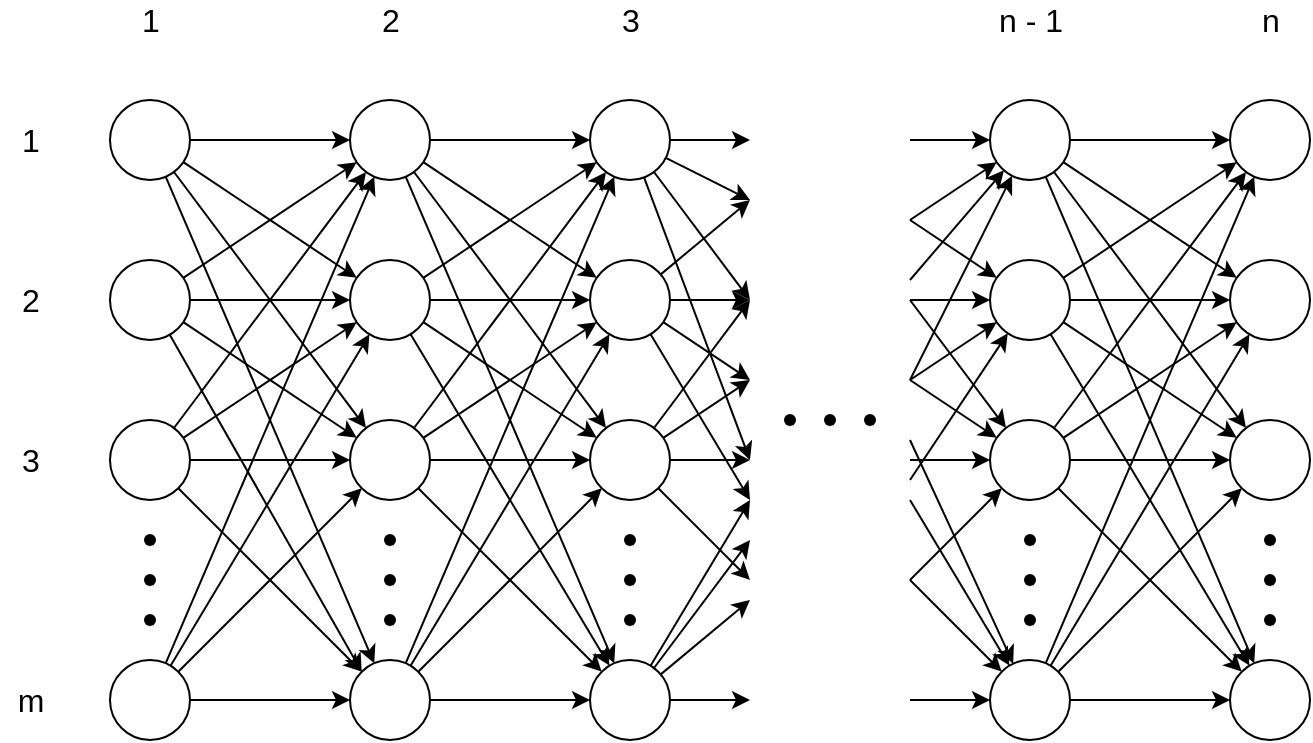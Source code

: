 <mxfile version="18.1.3" type="device"><diagram id="mf-LYb5DEH1-Xhx5cjMU" name="Page-1"><mxGraphModel dx="996" dy="654" grid="1" gridSize="10" guides="1" tooltips="1" connect="1" arrows="1" fold="1" page="1" pageScale="1" pageWidth="1654" pageHeight="1169" math="0" shadow="0"><root><mxCell id="0"/><mxCell id="1" parent="0"/><mxCell id="UJIW4poSNdz6K4RoHGK4-62" style="rounded=0;orthogonalLoop=1;jettySize=auto;html=1;fontSize=16;" parent="1" source="UJIW4poSNdz6K4RoHGK4-2" target="UJIW4poSNdz6K4RoHGK4-34" edge="1"><mxGeometry relative="1" as="geometry"/></mxCell><mxCell id="UJIW4poSNdz6K4RoHGK4-63" style="rounded=0;orthogonalLoop=1;jettySize=auto;html=1;fontSize=16;" parent="1" source="UJIW4poSNdz6K4RoHGK4-2" target="UJIW4poSNdz6K4RoHGK4-35" edge="1"><mxGeometry relative="1" as="geometry"/></mxCell><mxCell id="UJIW4poSNdz6K4RoHGK4-64" style="edgeStyle=none;rounded=0;orthogonalLoop=1;jettySize=auto;html=1;fontSize=16;" parent="1" source="UJIW4poSNdz6K4RoHGK4-2" target="UJIW4poSNdz6K4RoHGK4-36" edge="1"><mxGeometry relative="1" as="geometry"/></mxCell><mxCell id="UJIW4poSNdz6K4RoHGK4-65" style="edgeStyle=none;rounded=0;orthogonalLoop=1;jettySize=auto;html=1;fontSize=16;" parent="1" source="UJIW4poSNdz6K4RoHGK4-2" target="UJIW4poSNdz6K4RoHGK4-37" edge="1"><mxGeometry relative="1" as="geometry"/></mxCell><mxCell id="UJIW4poSNdz6K4RoHGK4-2" value="" style="ellipse;whiteSpace=wrap;html=1;aspect=fixed;fontSize=16;" parent="1" vertex="1"><mxGeometry x="120" y="80" width="40" height="40" as="geometry"/></mxCell><mxCell id="UJIW4poSNdz6K4RoHGK4-66" style="edgeStyle=none;rounded=0;orthogonalLoop=1;jettySize=auto;html=1;fontSize=16;" parent="1" source="UJIW4poSNdz6K4RoHGK4-4" target="UJIW4poSNdz6K4RoHGK4-34" edge="1"><mxGeometry relative="1" as="geometry"/></mxCell><mxCell id="UJIW4poSNdz6K4RoHGK4-70" style="edgeStyle=none;rounded=0;orthogonalLoop=1;jettySize=auto;html=1;fontSize=16;" parent="1" source="UJIW4poSNdz6K4RoHGK4-4" target="UJIW4poSNdz6K4RoHGK4-35" edge="1"><mxGeometry relative="1" as="geometry"/></mxCell><mxCell id="UJIW4poSNdz6K4RoHGK4-71" style="edgeStyle=none;rounded=0;orthogonalLoop=1;jettySize=auto;html=1;fontSize=16;" parent="1" source="UJIW4poSNdz6K4RoHGK4-4" target="UJIW4poSNdz6K4RoHGK4-36" edge="1"><mxGeometry relative="1" as="geometry"/></mxCell><mxCell id="UJIW4poSNdz6K4RoHGK4-72" style="edgeStyle=none;rounded=0;orthogonalLoop=1;jettySize=auto;html=1;entryX=0;entryY=0;entryDx=0;entryDy=0;fontSize=16;" parent="1" source="UJIW4poSNdz6K4RoHGK4-4" target="UJIW4poSNdz6K4RoHGK4-37" edge="1"><mxGeometry relative="1" as="geometry"/></mxCell><mxCell id="UJIW4poSNdz6K4RoHGK4-4" value="" style="ellipse;whiteSpace=wrap;html=1;aspect=fixed;fontSize=16;" parent="1" vertex="1"><mxGeometry x="120" y="160" width="40" height="40" as="geometry"/></mxCell><mxCell id="UJIW4poSNdz6K4RoHGK4-67" style="edgeStyle=none;rounded=0;orthogonalLoop=1;jettySize=auto;html=1;fontSize=16;" parent="1" source="UJIW4poSNdz6K4RoHGK4-6" target="UJIW4poSNdz6K4RoHGK4-34" edge="1"><mxGeometry relative="1" as="geometry"/></mxCell><mxCell id="UJIW4poSNdz6K4RoHGK4-73" style="edgeStyle=none;rounded=0;orthogonalLoop=1;jettySize=auto;html=1;fontSize=16;" parent="1" source="UJIW4poSNdz6K4RoHGK4-6" target="UJIW4poSNdz6K4RoHGK4-35" edge="1"><mxGeometry relative="1" as="geometry"/></mxCell><mxCell id="UJIW4poSNdz6K4RoHGK4-74" style="edgeStyle=none;rounded=0;orthogonalLoop=1;jettySize=auto;html=1;fontSize=16;" parent="1" source="UJIW4poSNdz6K4RoHGK4-6" target="UJIW4poSNdz6K4RoHGK4-36" edge="1"><mxGeometry relative="1" as="geometry"/></mxCell><mxCell id="UJIW4poSNdz6K4RoHGK4-75" style="edgeStyle=none;rounded=0;orthogonalLoop=1;jettySize=auto;html=1;fontSize=16;" parent="1" source="UJIW4poSNdz6K4RoHGK4-6" target="UJIW4poSNdz6K4RoHGK4-37" edge="1"><mxGeometry relative="1" as="geometry"/></mxCell><mxCell id="UJIW4poSNdz6K4RoHGK4-6" value="" style="ellipse;whiteSpace=wrap;html=1;aspect=fixed;fontSize=16;" parent="1" vertex="1"><mxGeometry x="120" y="240" width="40" height="40" as="geometry"/></mxCell><mxCell id="UJIW4poSNdz6K4RoHGK4-68" style="edgeStyle=none;rounded=0;orthogonalLoop=1;jettySize=auto;html=1;fontSize=16;" parent="1" source="UJIW4poSNdz6K4RoHGK4-8" target="UJIW4poSNdz6K4RoHGK4-34" edge="1"><mxGeometry relative="1" as="geometry"/></mxCell><mxCell id="UJIW4poSNdz6K4RoHGK4-76" style="edgeStyle=none;rounded=0;orthogonalLoop=1;jettySize=auto;html=1;fontSize=16;" parent="1" source="UJIW4poSNdz6K4RoHGK4-8" target="UJIW4poSNdz6K4RoHGK4-35" edge="1"><mxGeometry relative="1" as="geometry"/></mxCell><mxCell id="UJIW4poSNdz6K4RoHGK4-77" style="edgeStyle=none;rounded=0;orthogonalLoop=1;jettySize=auto;html=1;fontSize=16;" parent="1" source="UJIW4poSNdz6K4RoHGK4-8" target="UJIW4poSNdz6K4RoHGK4-36" edge="1"><mxGeometry relative="1" as="geometry"/></mxCell><mxCell id="UJIW4poSNdz6K4RoHGK4-78" style="edgeStyle=none;rounded=0;orthogonalLoop=1;jettySize=auto;html=1;fontSize=16;" parent="1" source="UJIW4poSNdz6K4RoHGK4-8" target="UJIW4poSNdz6K4RoHGK4-37" edge="1"><mxGeometry relative="1" as="geometry"/></mxCell><mxCell id="UJIW4poSNdz6K4RoHGK4-8" value="" style="ellipse;whiteSpace=wrap;html=1;aspect=fixed;fontSize=16;" parent="1" vertex="1"><mxGeometry x="120" y="360" width="40" height="40" as="geometry"/></mxCell><mxCell id="UJIW4poSNdz6K4RoHGK4-20" value="" style="shape=waypoint;sketch=0;fillStyle=solid;size=6;pointerEvents=1;points=[];fillColor=none;resizable=0;rotatable=0;perimeter=centerPerimeter;snapToPoint=1;fontSize=16;" parent="1" vertex="1"><mxGeometry x="120" y="280" width="40" height="40" as="geometry"/></mxCell><mxCell id="UJIW4poSNdz6K4RoHGK4-21" value="" style="shape=waypoint;sketch=0;fillStyle=solid;size=6;pointerEvents=1;points=[];fillColor=none;resizable=0;rotatable=0;perimeter=centerPerimeter;snapToPoint=1;fontSize=16;" parent="1" vertex="1"><mxGeometry x="120" y="300" width="40" height="40" as="geometry"/></mxCell><mxCell id="UJIW4poSNdz6K4RoHGK4-22" value="" style="shape=waypoint;sketch=0;fillStyle=solid;size=6;pointerEvents=1;points=[];fillColor=none;resizable=0;rotatable=0;perimeter=centerPerimeter;snapToPoint=1;fontSize=16;" parent="1" vertex="1"><mxGeometry x="120" y="320" width="40" height="40" as="geometry"/></mxCell><mxCell id="UJIW4poSNdz6K4RoHGK4-79" style="edgeStyle=none;rounded=0;orthogonalLoop=1;jettySize=auto;html=1;fontSize=16;" parent="1" source="UJIW4poSNdz6K4RoHGK4-34" target="UJIW4poSNdz6K4RoHGK4-41" edge="1"><mxGeometry relative="1" as="geometry"/></mxCell><mxCell id="UJIW4poSNdz6K4RoHGK4-80" style="edgeStyle=none;rounded=0;orthogonalLoop=1;jettySize=auto;html=1;fontSize=16;" parent="1" source="UJIW4poSNdz6K4RoHGK4-34" target="UJIW4poSNdz6K4RoHGK4-42" edge="1"><mxGeometry relative="1" as="geometry"/></mxCell><mxCell id="UJIW4poSNdz6K4RoHGK4-81" style="edgeStyle=none;rounded=0;orthogonalLoop=1;jettySize=auto;html=1;fontSize=16;" parent="1" source="UJIW4poSNdz6K4RoHGK4-34" target="UJIW4poSNdz6K4RoHGK4-43" edge="1"><mxGeometry relative="1" as="geometry"/></mxCell><mxCell id="UJIW4poSNdz6K4RoHGK4-84" style="edgeStyle=none;rounded=0;orthogonalLoop=1;jettySize=auto;html=1;fontSize=16;" parent="1" source="UJIW4poSNdz6K4RoHGK4-34" target="UJIW4poSNdz6K4RoHGK4-44" edge="1"><mxGeometry relative="1" as="geometry"/></mxCell><mxCell id="UJIW4poSNdz6K4RoHGK4-34" value="" style="ellipse;whiteSpace=wrap;html=1;aspect=fixed;fontSize=16;" parent="1" vertex="1"><mxGeometry x="240" y="80" width="40" height="40" as="geometry"/></mxCell><mxCell id="UJIW4poSNdz6K4RoHGK4-82" style="edgeStyle=none;rounded=0;orthogonalLoop=1;jettySize=auto;html=1;fontSize=16;" parent="1" source="UJIW4poSNdz6K4RoHGK4-35" target="UJIW4poSNdz6K4RoHGK4-44" edge="1"><mxGeometry relative="1" as="geometry"/></mxCell><mxCell id="UJIW4poSNdz6K4RoHGK4-83" style="edgeStyle=none;rounded=0;orthogonalLoop=1;jettySize=auto;html=1;fontSize=16;" parent="1" source="UJIW4poSNdz6K4RoHGK4-35" target="UJIW4poSNdz6K4RoHGK4-43" edge="1"><mxGeometry relative="1" as="geometry"/></mxCell><mxCell id="UJIW4poSNdz6K4RoHGK4-86" style="edgeStyle=none;rounded=0;orthogonalLoop=1;jettySize=auto;html=1;fontSize=16;" parent="1" source="UJIW4poSNdz6K4RoHGK4-35" target="UJIW4poSNdz6K4RoHGK4-42" edge="1"><mxGeometry relative="1" as="geometry"/></mxCell><mxCell id="UJIW4poSNdz6K4RoHGK4-87" style="edgeStyle=none;rounded=0;orthogonalLoop=1;jettySize=auto;html=1;fontSize=16;" parent="1" source="UJIW4poSNdz6K4RoHGK4-35" target="UJIW4poSNdz6K4RoHGK4-41" edge="1"><mxGeometry relative="1" as="geometry"/></mxCell><mxCell id="UJIW4poSNdz6K4RoHGK4-35" value="" style="ellipse;whiteSpace=wrap;html=1;aspect=fixed;fontSize=16;" parent="1" vertex="1"><mxGeometry x="240" y="160" width="40" height="40" as="geometry"/></mxCell><mxCell id="UJIW4poSNdz6K4RoHGK4-88" style="edgeStyle=none;rounded=0;orthogonalLoop=1;jettySize=auto;html=1;fontSize=16;" parent="1" source="UJIW4poSNdz6K4RoHGK4-36" target="UJIW4poSNdz6K4RoHGK4-41" edge="1"><mxGeometry relative="1" as="geometry"/></mxCell><mxCell id="UJIW4poSNdz6K4RoHGK4-89" style="edgeStyle=none;rounded=0;orthogonalLoop=1;jettySize=auto;html=1;fontSize=16;" parent="1" source="UJIW4poSNdz6K4RoHGK4-36" target="UJIW4poSNdz6K4RoHGK4-42" edge="1"><mxGeometry relative="1" as="geometry"/></mxCell><mxCell id="UJIW4poSNdz6K4RoHGK4-90" style="edgeStyle=none;rounded=0;orthogonalLoop=1;jettySize=auto;html=1;fontSize=16;" parent="1" source="UJIW4poSNdz6K4RoHGK4-36" target="UJIW4poSNdz6K4RoHGK4-43" edge="1"><mxGeometry relative="1" as="geometry"/></mxCell><mxCell id="UJIW4poSNdz6K4RoHGK4-91" style="edgeStyle=none;rounded=0;orthogonalLoop=1;jettySize=auto;html=1;fontSize=16;" parent="1" source="UJIW4poSNdz6K4RoHGK4-36" target="UJIW4poSNdz6K4RoHGK4-44" edge="1"><mxGeometry relative="1" as="geometry"/></mxCell><mxCell id="UJIW4poSNdz6K4RoHGK4-36" value="" style="ellipse;whiteSpace=wrap;html=1;aspect=fixed;fontSize=16;" parent="1" vertex="1"><mxGeometry x="240" y="240" width="40" height="40" as="geometry"/></mxCell><mxCell id="UJIW4poSNdz6K4RoHGK4-92" style="edgeStyle=none;rounded=0;orthogonalLoop=1;jettySize=auto;html=1;fontSize=16;" parent="1" source="UJIW4poSNdz6K4RoHGK4-37" target="UJIW4poSNdz6K4RoHGK4-41" edge="1"><mxGeometry relative="1" as="geometry"/></mxCell><mxCell id="UJIW4poSNdz6K4RoHGK4-93" style="edgeStyle=none;rounded=0;orthogonalLoop=1;jettySize=auto;html=1;fontSize=16;" parent="1" source="UJIW4poSNdz6K4RoHGK4-37" target="UJIW4poSNdz6K4RoHGK4-42" edge="1"><mxGeometry relative="1" as="geometry"/></mxCell><mxCell id="UJIW4poSNdz6K4RoHGK4-94" style="edgeStyle=none;rounded=0;orthogonalLoop=1;jettySize=auto;html=1;entryX=0;entryY=1;entryDx=0;entryDy=0;fontSize=16;" parent="1" source="UJIW4poSNdz6K4RoHGK4-37" target="UJIW4poSNdz6K4RoHGK4-43" edge="1"><mxGeometry relative="1" as="geometry"/></mxCell><mxCell id="UJIW4poSNdz6K4RoHGK4-95" style="edgeStyle=none;rounded=0;orthogonalLoop=1;jettySize=auto;html=1;fontSize=16;" parent="1" source="UJIW4poSNdz6K4RoHGK4-37" target="UJIW4poSNdz6K4RoHGK4-44" edge="1"><mxGeometry relative="1" as="geometry"/></mxCell><mxCell id="UJIW4poSNdz6K4RoHGK4-37" value="" style="ellipse;whiteSpace=wrap;html=1;aspect=fixed;fontSize=16;" parent="1" vertex="1"><mxGeometry x="240" y="360" width="40" height="40" as="geometry"/></mxCell><mxCell id="UJIW4poSNdz6K4RoHGK4-38" value="" style="shape=waypoint;sketch=0;fillStyle=solid;size=6;pointerEvents=1;points=[];fillColor=none;resizable=0;rotatable=0;perimeter=centerPerimeter;snapToPoint=1;fontSize=16;" parent="1" vertex="1"><mxGeometry x="240" y="280" width="40" height="40" as="geometry"/></mxCell><mxCell id="UJIW4poSNdz6K4RoHGK4-39" value="" style="shape=waypoint;sketch=0;fillStyle=solid;size=6;pointerEvents=1;points=[];fillColor=none;resizable=0;rotatable=0;perimeter=centerPerimeter;snapToPoint=1;fontSize=16;" parent="1" vertex="1"><mxGeometry x="240" y="300" width="40" height="40" as="geometry"/></mxCell><mxCell id="UJIW4poSNdz6K4RoHGK4-40" value="" style="shape=waypoint;sketch=0;fillStyle=solid;size=6;pointerEvents=1;points=[];fillColor=none;resizable=0;rotatable=0;perimeter=centerPerimeter;snapToPoint=1;fontSize=16;" parent="1" vertex="1"><mxGeometry x="240" y="320" width="40" height="40" as="geometry"/></mxCell><mxCell id="GWXw7TSS-0p1jNU9GzfS-12" style="edgeStyle=none;rounded=0;orthogonalLoop=1;jettySize=auto;html=1;fontSize=16;" edge="1" parent="1" source="UJIW4poSNdz6K4RoHGK4-41"><mxGeometry relative="1" as="geometry"><mxPoint x="440" y="100" as="targetPoint"/></mxGeometry></mxCell><mxCell id="GWXw7TSS-0p1jNU9GzfS-13" style="edgeStyle=none;rounded=0;orthogonalLoop=1;jettySize=auto;html=1;fontSize=16;" edge="1" parent="1" source="UJIW4poSNdz6K4RoHGK4-41"><mxGeometry relative="1" as="geometry"><mxPoint x="440" y="130" as="targetPoint"/></mxGeometry></mxCell><mxCell id="GWXw7TSS-0p1jNU9GzfS-14" style="edgeStyle=none;rounded=0;orthogonalLoop=1;jettySize=auto;html=1;fontSize=16;" edge="1" parent="1" source="UJIW4poSNdz6K4RoHGK4-41"><mxGeometry relative="1" as="geometry"><mxPoint x="440" y="180" as="targetPoint"/></mxGeometry></mxCell><mxCell id="GWXw7TSS-0p1jNU9GzfS-15" style="edgeStyle=none;rounded=0;orthogonalLoop=1;jettySize=auto;html=1;fontSize=16;" edge="1" parent="1" source="UJIW4poSNdz6K4RoHGK4-41"><mxGeometry relative="1" as="geometry"><mxPoint x="440" y="260" as="targetPoint"/></mxGeometry></mxCell><mxCell id="UJIW4poSNdz6K4RoHGK4-41" value="" style="ellipse;whiteSpace=wrap;html=1;aspect=fixed;fontSize=16;" parent="1" vertex="1"><mxGeometry x="360" y="80" width="40" height="40" as="geometry"/></mxCell><mxCell id="GWXw7TSS-0p1jNU9GzfS-16" style="edgeStyle=none;rounded=0;orthogonalLoop=1;jettySize=auto;html=1;fontSize=16;" edge="1" parent="1" source="UJIW4poSNdz6K4RoHGK4-42"><mxGeometry relative="1" as="geometry"><mxPoint x="440" y="130" as="targetPoint"/></mxGeometry></mxCell><mxCell id="GWXw7TSS-0p1jNU9GzfS-17" style="edgeStyle=none;rounded=0;orthogonalLoop=1;jettySize=auto;html=1;fontSize=16;" edge="1" parent="1" source="UJIW4poSNdz6K4RoHGK4-42"><mxGeometry relative="1" as="geometry"><mxPoint x="440" y="180" as="targetPoint"/></mxGeometry></mxCell><mxCell id="GWXw7TSS-0p1jNU9GzfS-18" style="edgeStyle=none;rounded=0;orthogonalLoop=1;jettySize=auto;html=1;fontSize=16;" edge="1" parent="1" source="UJIW4poSNdz6K4RoHGK4-42"><mxGeometry relative="1" as="geometry"><mxPoint x="440" y="280" as="targetPoint"/></mxGeometry></mxCell><mxCell id="GWXw7TSS-0p1jNU9GzfS-20" style="edgeStyle=none;rounded=0;orthogonalLoop=1;jettySize=auto;html=1;fontSize=16;" edge="1" parent="1" source="UJIW4poSNdz6K4RoHGK4-42"><mxGeometry relative="1" as="geometry"><mxPoint x="440" y="220" as="targetPoint"/></mxGeometry></mxCell><mxCell id="UJIW4poSNdz6K4RoHGK4-42" value="" style="ellipse;whiteSpace=wrap;html=1;aspect=fixed;fontSize=16;" parent="1" vertex="1"><mxGeometry x="360" y="160" width="40" height="40" as="geometry"/></mxCell><mxCell id="GWXw7TSS-0p1jNU9GzfS-21" style="edgeStyle=none;rounded=0;orthogonalLoop=1;jettySize=auto;html=1;fontSize=16;" edge="1" parent="1" source="UJIW4poSNdz6K4RoHGK4-43"><mxGeometry relative="1" as="geometry"><mxPoint x="440" y="260" as="targetPoint"/></mxGeometry></mxCell><mxCell id="GWXw7TSS-0p1jNU9GzfS-22" style="edgeStyle=none;rounded=0;orthogonalLoop=1;jettySize=auto;html=1;fontSize=16;" edge="1" parent="1" source="UJIW4poSNdz6K4RoHGK4-43"><mxGeometry relative="1" as="geometry"><mxPoint x="440" y="220" as="targetPoint"/></mxGeometry></mxCell><mxCell id="GWXw7TSS-0p1jNU9GzfS-23" style="edgeStyle=none;rounded=0;orthogonalLoop=1;jettySize=auto;html=1;fontSize=16;" edge="1" parent="1" source="UJIW4poSNdz6K4RoHGK4-43"><mxGeometry relative="1" as="geometry"><mxPoint x="440" y="180" as="targetPoint"/></mxGeometry></mxCell><mxCell id="GWXw7TSS-0p1jNU9GzfS-24" style="edgeStyle=none;rounded=0;orthogonalLoop=1;jettySize=auto;html=1;fontSize=16;" edge="1" parent="1" source="UJIW4poSNdz6K4RoHGK4-43"><mxGeometry relative="1" as="geometry"><mxPoint x="440" y="320" as="targetPoint"/></mxGeometry></mxCell><mxCell id="UJIW4poSNdz6K4RoHGK4-43" value="" style="ellipse;whiteSpace=wrap;html=1;aspect=fixed;fontSize=16;" parent="1" vertex="1"><mxGeometry x="360" y="240" width="40" height="40" as="geometry"/></mxCell><mxCell id="GWXw7TSS-0p1jNU9GzfS-25" style="edgeStyle=none;rounded=0;orthogonalLoop=1;jettySize=auto;html=1;fontSize=16;" edge="1" parent="1" source="UJIW4poSNdz6K4RoHGK4-44"><mxGeometry relative="1" as="geometry"><mxPoint x="440" y="380" as="targetPoint"/></mxGeometry></mxCell><mxCell id="GWXw7TSS-0p1jNU9GzfS-26" style="edgeStyle=none;rounded=0;orthogonalLoop=1;jettySize=auto;html=1;fontSize=16;" edge="1" parent="1" source="UJIW4poSNdz6K4RoHGK4-44"><mxGeometry relative="1" as="geometry"><mxPoint x="440" y="330" as="targetPoint"/></mxGeometry></mxCell><mxCell id="GWXw7TSS-0p1jNU9GzfS-27" style="edgeStyle=none;rounded=0;orthogonalLoop=1;jettySize=auto;html=1;fontSize=16;" edge="1" parent="1" source="UJIW4poSNdz6K4RoHGK4-44"><mxGeometry relative="1" as="geometry"><mxPoint x="440" y="300" as="targetPoint"/></mxGeometry></mxCell><mxCell id="GWXw7TSS-0p1jNU9GzfS-28" style="edgeStyle=none;rounded=0;orthogonalLoop=1;jettySize=auto;html=1;fontSize=16;" edge="1" parent="1" source="UJIW4poSNdz6K4RoHGK4-44"><mxGeometry relative="1" as="geometry"><mxPoint x="440" y="280" as="targetPoint"/></mxGeometry></mxCell><mxCell id="UJIW4poSNdz6K4RoHGK4-44" value="" style="ellipse;whiteSpace=wrap;html=1;aspect=fixed;fontSize=16;" parent="1" vertex="1"><mxGeometry x="360" y="360" width="40" height="40" as="geometry"/></mxCell><mxCell id="UJIW4poSNdz6K4RoHGK4-45" value="" style="shape=waypoint;sketch=0;fillStyle=solid;size=6;pointerEvents=1;points=[];fillColor=none;resizable=0;rotatable=0;perimeter=centerPerimeter;snapToPoint=1;fontSize=16;" parent="1" vertex="1"><mxGeometry x="360" y="280" width="40" height="40" as="geometry"/></mxCell><mxCell id="UJIW4poSNdz6K4RoHGK4-46" value="" style="shape=waypoint;sketch=0;fillStyle=solid;size=6;pointerEvents=1;points=[];fillColor=none;resizable=0;rotatable=0;perimeter=centerPerimeter;snapToPoint=1;fontSize=16;" parent="1" vertex="1"><mxGeometry x="360" y="300" width="40" height="40" as="geometry"/></mxCell><mxCell id="UJIW4poSNdz6K4RoHGK4-47" value="" style="shape=waypoint;sketch=0;fillStyle=solid;size=6;pointerEvents=1;points=[];fillColor=none;resizable=0;rotatable=0;perimeter=centerPerimeter;snapToPoint=1;fontSize=16;" parent="1" vertex="1"><mxGeometry x="360" y="320" width="40" height="40" as="geometry"/></mxCell><mxCell id="UJIW4poSNdz6K4RoHGK4-99" style="edgeStyle=none;rounded=0;orthogonalLoop=1;jettySize=auto;html=1;fontSize=16;" parent="1" source="UJIW4poSNdz6K4RoHGK4-48" target="UJIW4poSNdz6K4RoHGK4-55" edge="1"><mxGeometry relative="1" as="geometry"/></mxCell><mxCell id="UJIW4poSNdz6K4RoHGK4-100" style="edgeStyle=none;rounded=0;orthogonalLoop=1;jettySize=auto;html=1;fontSize=16;" parent="1" source="UJIW4poSNdz6K4RoHGK4-48" target="UJIW4poSNdz6K4RoHGK4-56" edge="1"><mxGeometry relative="1" as="geometry"/></mxCell><mxCell id="UJIW4poSNdz6K4RoHGK4-101" style="edgeStyle=none;rounded=0;orthogonalLoop=1;jettySize=auto;html=1;fontSize=16;" parent="1" source="UJIW4poSNdz6K4RoHGK4-48" target="UJIW4poSNdz6K4RoHGK4-57" edge="1"><mxGeometry relative="1" as="geometry"/></mxCell><mxCell id="UJIW4poSNdz6K4RoHGK4-102" style="edgeStyle=none;rounded=0;orthogonalLoop=1;jettySize=auto;html=1;fontSize=16;" parent="1" source="UJIW4poSNdz6K4RoHGK4-48" target="UJIW4poSNdz6K4RoHGK4-58" edge="1"><mxGeometry relative="1" as="geometry"/></mxCell><mxCell id="GWXw7TSS-0p1jNU9GzfS-32" style="edgeStyle=none;rounded=0;orthogonalLoop=1;jettySize=auto;html=1;fontSize=16;startArrow=classic;startFill=1;endArrow=none;endFill=0;" edge="1" parent="1" source="UJIW4poSNdz6K4RoHGK4-48"><mxGeometry relative="1" as="geometry"><mxPoint x="520" y="100" as="targetPoint"/></mxGeometry></mxCell><mxCell id="GWXw7TSS-0p1jNU9GzfS-33" style="edgeStyle=none;rounded=0;orthogonalLoop=1;jettySize=auto;html=1;fontSize=16;startArrow=classic;startFill=1;endArrow=none;endFill=0;" edge="1" parent="1" source="UJIW4poSNdz6K4RoHGK4-48"><mxGeometry relative="1" as="geometry"><mxPoint x="520" y="140" as="targetPoint"/></mxGeometry></mxCell><mxCell id="GWXw7TSS-0p1jNU9GzfS-35" style="edgeStyle=none;rounded=0;orthogonalLoop=1;jettySize=auto;html=1;fontSize=16;startArrow=classic;startFill=1;endArrow=none;endFill=0;" edge="1" parent="1" source="UJIW4poSNdz6K4RoHGK4-48"><mxGeometry relative="1" as="geometry"><mxPoint x="520" y="170" as="targetPoint"/></mxGeometry></mxCell><mxCell id="GWXw7TSS-0p1jNU9GzfS-36" style="edgeStyle=none;rounded=0;orthogonalLoop=1;jettySize=auto;html=1;fontSize=16;startArrow=classic;startFill=1;endArrow=none;endFill=0;" edge="1" parent="1" source="UJIW4poSNdz6K4RoHGK4-48"><mxGeometry relative="1" as="geometry"><mxPoint x="520" y="220" as="targetPoint"/></mxGeometry></mxCell><mxCell id="UJIW4poSNdz6K4RoHGK4-48" value="" style="ellipse;whiteSpace=wrap;html=1;aspect=fixed;fontSize=16;" parent="1" vertex="1"><mxGeometry x="560" y="80" width="40" height="40" as="geometry"/></mxCell><mxCell id="UJIW4poSNdz6K4RoHGK4-103" style="edgeStyle=none;rounded=0;orthogonalLoop=1;jettySize=auto;html=1;fontSize=16;" parent="1" source="UJIW4poSNdz6K4RoHGK4-49" target="UJIW4poSNdz6K4RoHGK4-55" edge="1"><mxGeometry relative="1" as="geometry"/></mxCell><mxCell id="UJIW4poSNdz6K4RoHGK4-106" style="edgeStyle=none;rounded=0;orthogonalLoop=1;jettySize=auto;html=1;fontSize=16;" parent="1" source="UJIW4poSNdz6K4RoHGK4-49" target="UJIW4poSNdz6K4RoHGK4-56" edge="1"><mxGeometry relative="1" as="geometry"/></mxCell><mxCell id="UJIW4poSNdz6K4RoHGK4-107" style="edgeStyle=none;rounded=0;orthogonalLoop=1;jettySize=auto;html=1;fontSize=16;" parent="1" source="UJIW4poSNdz6K4RoHGK4-49" target="UJIW4poSNdz6K4RoHGK4-57" edge="1"><mxGeometry relative="1" as="geometry"/></mxCell><mxCell id="UJIW4poSNdz6K4RoHGK4-108" style="edgeStyle=none;rounded=0;orthogonalLoop=1;jettySize=auto;html=1;fontSize=16;" parent="1" source="UJIW4poSNdz6K4RoHGK4-49" target="UJIW4poSNdz6K4RoHGK4-58" edge="1"><mxGeometry relative="1" as="geometry"/></mxCell><mxCell id="GWXw7TSS-0p1jNU9GzfS-31" style="edgeStyle=none;rounded=0;orthogonalLoop=1;jettySize=auto;html=1;exitX=0;exitY=0.5;exitDx=0;exitDy=0;fontSize=16;startArrow=classic;startFill=1;endArrow=none;endFill=0;" edge="1" parent="1" source="UJIW4poSNdz6K4RoHGK4-49"><mxGeometry relative="1" as="geometry"><mxPoint x="520" y="180" as="targetPoint"/></mxGeometry></mxCell><mxCell id="GWXw7TSS-0p1jNU9GzfS-34" style="edgeStyle=none;rounded=0;orthogonalLoop=1;jettySize=auto;html=1;fontSize=16;startArrow=classic;startFill=1;endArrow=none;endFill=0;" edge="1" parent="1" source="UJIW4poSNdz6K4RoHGK4-49"><mxGeometry relative="1" as="geometry"><mxPoint x="520" y="140" as="targetPoint"/></mxGeometry></mxCell><mxCell id="GWXw7TSS-0p1jNU9GzfS-37" style="edgeStyle=none;rounded=0;orthogonalLoop=1;jettySize=auto;html=1;fontSize=16;startArrow=classic;startFill=1;endArrow=none;endFill=0;" edge="1" parent="1" source="UJIW4poSNdz6K4RoHGK4-49"><mxGeometry relative="1" as="geometry"><mxPoint x="520" y="220" as="targetPoint"/></mxGeometry></mxCell><mxCell id="GWXw7TSS-0p1jNU9GzfS-38" style="edgeStyle=none;rounded=0;orthogonalLoop=1;jettySize=auto;html=1;fontSize=16;startArrow=classic;startFill=1;endArrow=none;endFill=0;" edge="1" parent="1" source="UJIW4poSNdz6K4RoHGK4-49"><mxGeometry relative="1" as="geometry"><mxPoint x="520" y="270" as="targetPoint"/></mxGeometry></mxCell><mxCell id="UJIW4poSNdz6K4RoHGK4-49" value="" style="ellipse;whiteSpace=wrap;html=1;aspect=fixed;fontSize=16;" parent="1" vertex="1"><mxGeometry x="560" y="160" width="40" height="40" as="geometry"/></mxCell><mxCell id="UJIW4poSNdz6K4RoHGK4-104" style="edgeStyle=none;rounded=0;orthogonalLoop=1;jettySize=auto;html=1;fontSize=16;" parent="1" source="UJIW4poSNdz6K4RoHGK4-50" target="UJIW4poSNdz6K4RoHGK4-56" edge="1"><mxGeometry relative="1" as="geometry"/></mxCell><mxCell id="UJIW4poSNdz6K4RoHGK4-110" style="edgeStyle=none;rounded=0;orthogonalLoop=1;jettySize=auto;html=1;fontSize=16;" parent="1" source="UJIW4poSNdz6K4RoHGK4-50" target="UJIW4poSNdz6K4RoHGK4-55" edge="1"><mxGeometry relative="1" as="geometry"/></mxCell><mxCell id="UJIW4poSNdz6K4RoHGK4-111" style="edgeStyle=none;rounded=0;orthogonalLoop=1;jettySize=auto;html=1;fontSize=16;" parent="1" source="UJIW4poSNdz6K4RoHGK4-50" target="UJIW4poSNdz6K4RoHGK4-57" edge="1"><mxGeometry relative="1" as="geometry"/></mxCell><mxCell id="UJIW4poSNdz6K4RoHGK4-112" style="edgeStyle=none;rounded=0;orthogonalLoop=1;jettySize=auto;html=1;fontSize=16;" parent="1" source="UJIW4poSNdz6K4RoHGK4-50" target="UJIW4poSNdz6K4RoHGK4-58" edge="1"><mxGeometry relative="1" as="geometry"/></mxCell><mxCell id="GWXw7TSS-0p1jNU9GzfS-30" style="edgeStyle=none;rounded=0;orthogonalLoop=1;jettySize=auto;html=1;exitX=0;exitY=0.5;exitDx=0;exitDy=0;fontSize=16;startArrow=classic;startFill=1;endArrow=none;endFill=0;" edge="1" parent="1" source="UJIW4poSNdz6K4RoHGK4-50"><mxGeometry relative="1" as="geometry"><mxPoint x="520" y="260" as="targetPoint"/></mxGeometry></mxCell><mxCell id="GWXw7TSS-0p1jNU9GzfS-39" style="edgeStyle=none;rounded=0;orthogonalLoop=1;jettySize=auto;html=1;fontSize=16;startArrow=classic;startFill=1;endArrow=none;endFill=0;" edge="1" parent="1" source="UJIW4poSNdz6K4RoHGK4-50"><mxGeometry relative="1" as="geometry"><mxPoint x="520" y="180" as="targetPoint"/></mxGeometry></mxCell><mxCell id="GWXw7TSS-0p1jNU9GzfS-40" style="edgeStyle=none;rounded=0;orthogonalLoop=1;jettySize=auto;html=1;fontSize=16;startArrow=classic;startFill=1;endArrow=none;endFill=0;" edge="1" parent="1" source="UJIW4poSNdz6K4RoHGK4-50"><mxGeometry relative="1" as="geometry"><mxPoint x="520" y="220" as="targetPoint"/></mxGeometry></mxCell><mxCell id="GWXw7TSS-0p1jNU9GzfS-41" style="edgeStyle=none;rounded=0;orthogonalLoop=1;jettySize=auto;html=1;fontSize=16;startArrow=classic;startFill=1;endArrow=none;endFill=0;" edge="1" parent="1" source="UJIW4poSNdz6K4RoHGK4-50"><mxGeometry relative="1" as="geometry"><mxPoint x="520" y="320" as="targetPoint"/></mxGeometry></mxCell><mxCell id="UJIW4poSNdz6K4RoHGK4-50" value="" style="ellipse;whiteSpace=wrap;html=1;aspect=fixed;fontSize=16;" parent="1" vertex="1"><mxGeometry x="560" y="240" width="40" height="40" as="geometry"/></mxCell><mxCell id="UJIW4poSNdz6K4RoHGK4-105" style="edgeStyle=none;rounded=0;orthogonalLoop=1;jettySize=auto;html=1;fontSize=16;" parent="1" source="UJIW4poSNdz6K4RoHGK4-51" target="UJIW4poSNdz6K4RoHGK4-56" edge="1"><mxGeometry relative="1" as="geometry"/></mxCell><mxCell id="UJIW4poSNdz6K4RoHGK4-113" style="edgeStyle=none;rounded=0;orthogonalLoop=1;jettySize=auto;html=1;fontSize=16;" parent="1" source="UJIW4poSNdz6K4RoHGK4-51" target="UJIW4poSNdz6K4RoHGK4-55" edge="1"><mxGeometry relative="1" as="geometry"/></mxCell><mxCell id="UJIW4poSNdz6K4RoHGK4-114" style="edgeStyle=none;rounded=0;orthogonalLoop=1;jettySize=auto;html=1;fontSize=16;" parent="1" source="UJIW4poSNdz6K4RoHGK4-51" target="UJIW4poSNdz6K4RoHGK4-57" edge="1"><mxGeometry relative="1" as="geometry"/></mxCell><mxCell id="UJIW4poSNdz6K4RoHGK4-115" style="edgeStyle=none;rounded=0;orthogonalLoop=1;jettySize=auto;html=1;fontSize=16;" parent="1" source="UJIW4poSNdz6K4RoHGK4-51" target="UJIW4poSNdz6K4RoHGK4-58" edge="1"><mxGeometry relative="1" as="geometry"/></mxCell><mxCell id="GWXw7TSS-0p1jNU9GzfS-29" style="edgeStyle=none;rounded=0;orthogonalLoop=1;jettySize=auto;html=1;fontSize=16;startArrow=classic;startFill=1;endArrow=none;endFill=0;" edge="1" parent="1" source="UJIW4poSNdz6K4RoHGK4-51"><mxGeometry relative="1" as="geometry"><mxPoint x="520" y="380" as="targetPoint"/></mxGeometry></mxCell><mxCell id="GWXw7TSS-0p1jNU9GzfS-42" style="edgeStyle=none;rounded=0;orthogonalLoop=1;jettySize=auto;html=1;fontSize=16;startArrow=classic;startFill=1;endArrow=none;endFill=0;" edge="1" parent="1" source="UJIW4poSNdz6K4RoHGK4-51"><mxGeometry relative="1" as="geometry"><mxPoint x="520" y="250" as="targetPoint"/></mxGeometry></mxCell><mxCell id="GWXw7TSS-0p1jNU9GzfS-43" style="edgeStyle=none;rounded=0;orthogonalLoop=1;jettySize=auto;html=1;fontSize=16;startArrow=classic;startFill=1;endArrow=none;endFill=0;" edge="1" parent="1" source="UJIW4poSNdz6K4RoHGK4-51"><mxGeometry relative="1" as="geometry"><mxPoint x="520" y="280" as="targetPoint"/></mxGeometry></mxCell><mxCell id="GWXw7TSS-0p1jNU9GzfS-44" style="edgeStyle=none;rounded=0;orthogonalLoop=1;jettySize=auto;html=1;fontSize=16;startArrow=classic;startFill=1;endArrow=none;endFill=0;" edge="1" parent="1" source="UJIW4poSNdz6K4RoHGK4-51"><mxGeometry relative="1" as="geometry"><mxPoint x="520" y="320" as="targetPoint"/></mxGeometry></mxCell><mxCell id="UJIW4poSNdz6K4RoHGK4-51" value="" style="ellipse;whiteSpace=wrap;html=1;aspect=fixed;fontSize=16;" parent="1" vertex="1"><mxGeometry x="560" y="360" width="40" height="40" as="geometry"/></mxCell><mxCell id="UJIW4poSNdz6K4RoHGK4-52" value="" style="shape=waypoint;sketch=0;fillStyle=solid;size=6;pointerEvents=1;points=[];fillColor=none;resizable=0;rotatable=0;perimeter=centerPerimeter;snapToPoint=1;fontSize=16;" parent="1" vertex="1"><mxGeometry x="560" y="280" width="40" height="40" as="geometry"/></mxCell><mxCell id="UJIW4poSNdz6K4RoHGK4-53" value="" style="shape=waypoint;sketch=0;fillStyle=solid;size=6;pointerEvents=1;points=[];fillColor=none;resizable=0;rotatable=0;perimeter=centerPerimeter;snapToPoint=1;fontSize=16;" parent="1" vertex="1"><mxGeometry x="560" y="300" width="40" height="40" as="geometry"/></mxCell><mxCell id="UJIW4poSNdz6K4RoHGK4-54" value="" style="shape=waypoint;sketch=0;fillStyle=solid;size=6;pointerEvents=1;points=[];fillColor=none;resizable=0;rotatable=0;perimeter=centerPerimeter;snapToPoint=1;fontSize=16;" parent="1" vertex="1"><mxGeometry x="560" y="320" width="40" height="40" as="geometry"/></mxCell><mxCell id="UJIW4poSNdz6K4RoHGK4-55" value="" style="ellipse;whiteSpace=wrap;html=1;aspect=fixed;fontSize=16;" parent="1" vertex="1"><mxGeometry x="680" y="80" width="40" height="40" as="geometry"/></mxCell><mxCell id="UJIW4poSNdz6K4RoHGK4-56" value="" style="ellipse;whiteSpace=wrap;html=1;aspect=fixed;fontSize=16;" parent="1" vertex="1"><mxGeometry x="680" y="160" width="40" height="40" as="geometry"/></mxCell><mxCell id="UJIW4poSNdz6K4RoHGK4-57" value="" style="ellipse;whiteSpace=wrap;html=1;aspect=fixed;fontSize=16;" parent="1" vertex="1"><mxGeometry x="680" y="240" width="40" height="40" as="geometry"/></mxCell><mxCell id="UJIW4poSNdz6K4RoHGK4-58" value="" style="ellipse;whiteSpace=wrap;html=1;aspect=fixed;fontSize=16;" parent="1" vertex="1"><mxGeometry x="680" y="360" width="40" height="40" as="geometry"/></mxCell><mxCell id="UJIW4poSNdz6K4RoHGK4-59" value="" style="shape=waypoint;sketch=0;fillStyle=solid;size=6;pointerEvents=1;points=[];fillColor=none;resizable=0;rotatable=0;perimeter=centerPerimeter;snapToPoint=1;fontSize=16;" parent="1" vertex="1"><mxGeometry x="680" y="280" width="40" height="40" as="geometry"/></mxCell><mxCell id="UJIW4poSNdz6K4RoHGK4-60" value="" style="shape=waypoint;sketch=0;fillStyle=solid;size=6;pointerEvents=1;points=[];fillColor=none;resizable=0;rotatable=0;perimeter=centerPerimeter;snapToPoint=1;fontSize=16;" parent="1" vertex="1"><mxGeometry x="680" y="300" width="40" height="40" as="geometry"/></mxCell><mxCell id="UJIW4poSNdz6K4RoHGK4-61" value="" style="shape=waypoint;sketch=0;fillStyle=solid;size=6;pointerEvents=1;points=[];fillColor=none;resizable=0;rotatable=0;perimeter=centerPerimeter;snapToPoint=1;fontSize=16;" parent="1" vertex="1"><mxGeometry x="680" y="320" width="40" height="40" as="geometry"/></mxCell><mxCell id="UJIW4poSNdz6K4RoHGK4-96" value="" style="shape=waypoint;sketch=0;fillStyle=solid;size=6;pointerEvents=1;points=[];fillColor=none;resizable=0;rotatable=0;perimeter=centerPerimeter;snapToPoint=1;fontSize=16;" parent="1" vertex="1"><mxGeometry x="460" y="220" width="40" height="40" as="geometry"/></mxCell><mxCell id="UJIW4poSNdz6K4RoHGK4-97" value="" style="shape=waypoint;sketch=0;fillStyle=solid;size=6;pointerEvents=1;points=[];fillColor=none;resizable=0;rotatable=0;perimeter=centerPerimeter;snapToPoint=1;fontSize=16;" parent="1" vertex="1"><mxGeometry x="440" y="220" width="40" height="40" as="geometry"/></mxCell><mxCell id="UJIW4poSNdz6K4RoHGK4-98" value="" style="shape=waypoint;sketch=0;fillStyle=solid;size=6;pointerEvents=1;points=[];fillColor=none;resizable=0;rotatable=0;perimeter=centerPerimeter;snapToPoint=1;fontSize=16;" parent="1" vertex="1"><mxGeometry x="480" y="220" width="40" height="40" as="geometry"/></mxCell><mxCell id="GWXw7TSS-0p1jNU9GzfS-1" value="1" style="text;html=1;align=center;verticalAlign=middle;resizable=0;points=[];autosize=1;strokeColor=none;fillColor=none;fontSize=16;" vertex="1" parent="1"><mxGeometry x="70" y="90" width="20" height="20" as="geometry"/></mxCell><mxCell id="GWXw7TSS-0p1jNU9GzfS-2" value="2" style="text;html=1;align=center;verticalAlign=middle;resizable=0;points=[];autosize=1;strokeColor=none;fillColor=none;fontSize=16;" vertex="1" parent="1"><mxGeometry x="70" y="170" width="20" height="20" as="geometry"/></mxCell><mxCell id="GWXw7TSS-0p1jNU9GzfS-3" value="3" style="text;html=1;align=center;verticalAlign=middle;resizable=0;points=[];autosize=1;strokeColor=none;fillColor=none;fontSize=16;" vertex="1" parent="1"><mxGeometry x="70" y="250" width="20" height="20" as="geometry"/></mxCell><mxCell id="GWXw7TSS-0p1jNU9GzfS-4" value="m" style="text;html=1;align=center;verticalAlign=middle;resizable=0;points=[];autosize=1;strokeColor=none;fillColor=none;fontSize=16;" vertex="1" parent="1"><mxGeometry x="65" y="370" width="30" height="20" as="geometry"/></mxCell><mxCell id="GWXw7TSS-0p1jNU9GzfS-5" value="1" style="text;html=1;align=center;verticalAlign=middle;resizable=0;points=[];autosize=1;strokeColor=none;fillColor=none;fontSize=16;" vertex="1" parent="1"><mxGeometry x="130" y="30" width="20" height="20" as="geometry"/></mxCell><mxCell id="GWXw7TSS-0p1jNU9GzfS-6" value="2" style="text;html=1;align=center;verticalAlign=middle;resizable=0;points=[];autosize=1;strokeColor=none;fillColor=none;fontSize=16;" vertex="1" parent="1"><mxGeometry x="250" y="30" width="20" height="20" as="geometry"/></mxCell><mxCell id="GWXw7TSS-0p1jNU9GzfS-7" value="3" style="text;html=1;align=center;verticalAlign=middle;resizable=0;points=[];autosize=1;strokeColor=none;fillColor=none;fontSize=16;" vertex="1" parent="1"><mxGeometry x="370" y="30" width="20" height="20" as="geometry"/></mxCell><mxCell id="GWXw7TSS-0p1jNU9GzfS-8" value="n - 1" style="text;html=1;align=center;verticalAlign=middle;resizable=0;points=[];autosize=1;strokeColor=none;fillColor=none;fontSize=16;" vertex="1" parent="1"><mxGeometry x="555" y="30" width="50" height="20" as="geometry"/></mxCell><mxCell id="GWXw7TSS-0p1jNU9GzfS-9" value="n" style="text;html=1;align=center;verticalAlign=middle;resizable=0;points=[];autosize=1;strokeColor=none;fillColor=none;fontSize=16;" vertex="1" parent="1"><mxGeometry x="690" y="30" width="20" height="20" as="geometry"/></mxCell></root></mxGraphModel></diagram></mxfile>